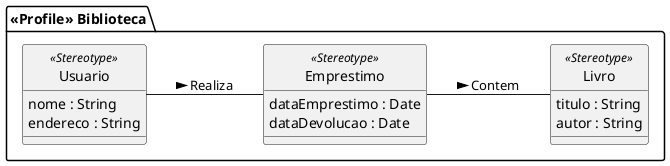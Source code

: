@startuml

package "<<Profile>> Biblioteca" {
    left to right direction
    class "Livro" <<Stereotype>> {
        titulo : String
        autor : String
    }

    class "Usuario" <<Stereotype>> {
        nome : String
        endereco : String
    }

    class "Emprestimo" <<Stereotype>> {
        dataEmprestimo : Date
        dataDevolucao : Date
    }

    Usuario -- Emprestimo : Realiza >
    Emprestimo -- Livro : Contem >
}
hide Livro circle
hide Usuario circle
hide Emprestimo circle
@enduml